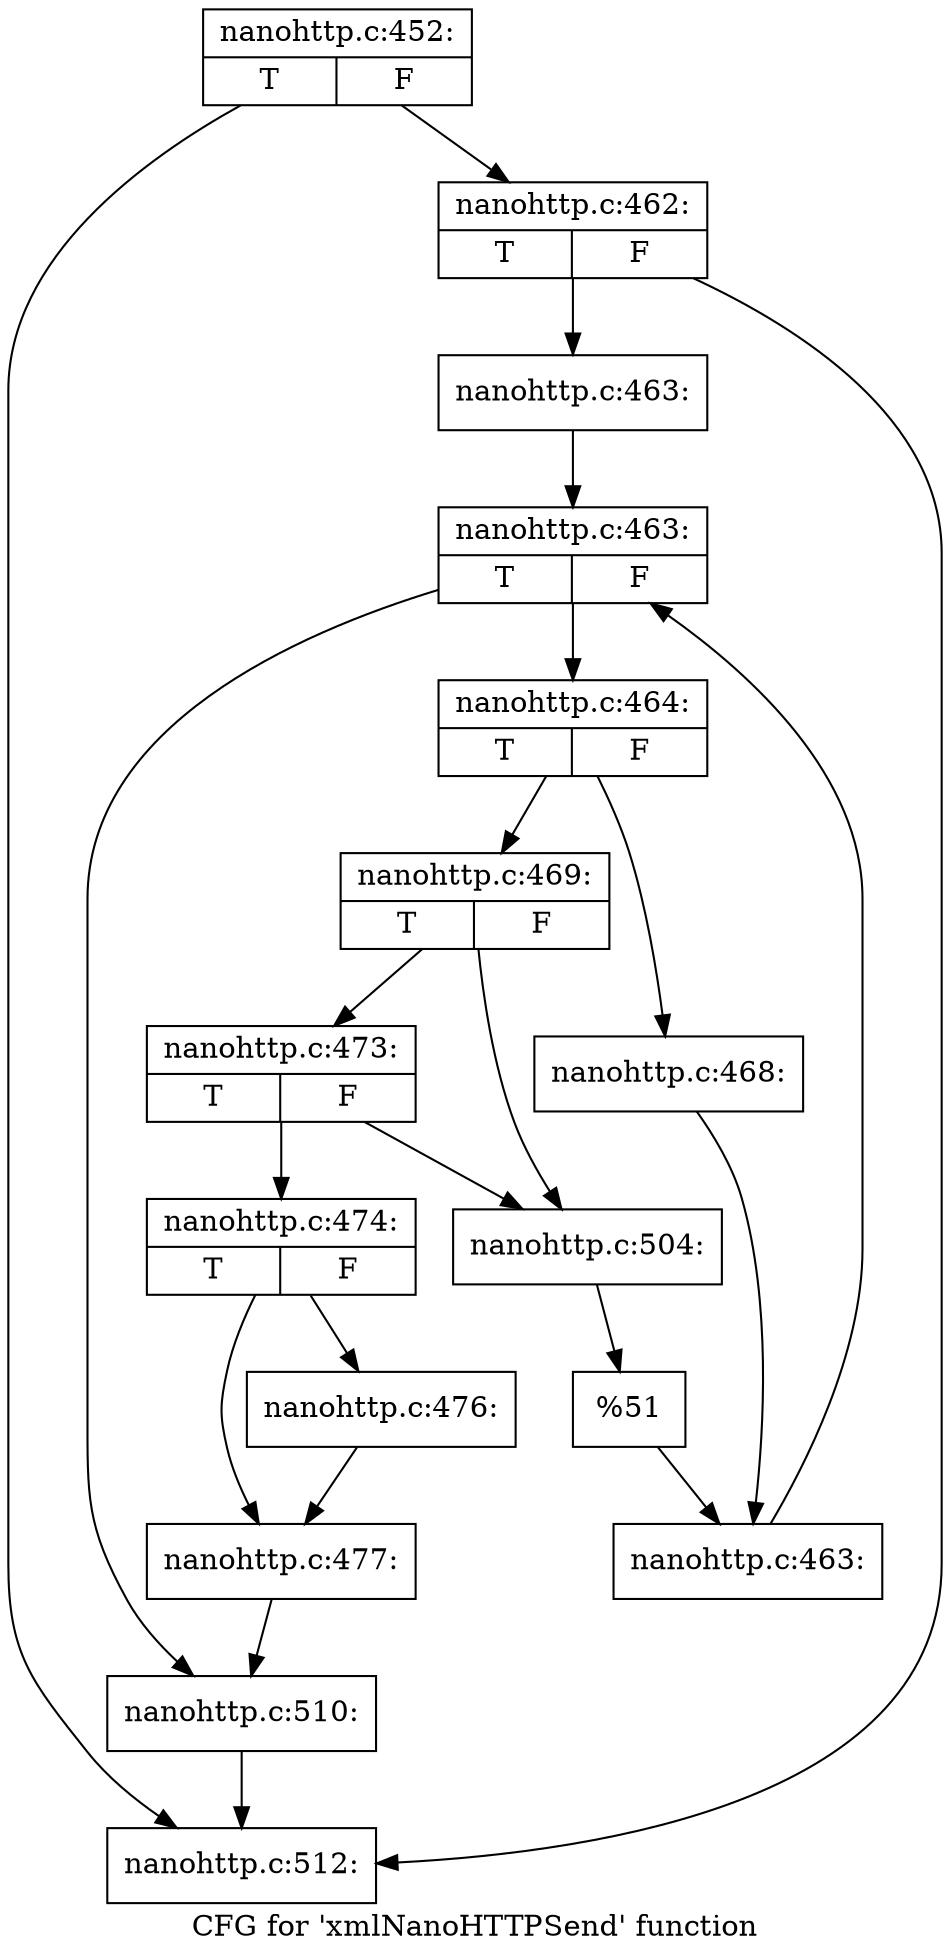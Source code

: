 digraph "CFG for 'xmlNanoHTTPSend' function" {
	label="CFG for 'xmlNanoHTTPSend' function";

	Node0x449ccc0 [shape=record,label="{nanohttp.c:452:|{<s0>T|<s1>F}}"];
	Node0x449ccc0 -> Node0x449ef80;
	Node0x449ccc0 -> Node0x449ef30;
	Node0x449ef80 [shape=record,label="{nanohttp.c:462:|{<s0>T|<s1>F}}"];
	Node0x449ef80 -> Node0x449eee0;
	Node0x449ef80 -> Node0x449ef30;
	Node0x449eee0 [shape=record,label="{nanohttp.c:463:}"];
	Node0x449eee0 -> Node0x449f6b0;
	Node0x449f6b0 [shape=record,label="{nanohttp.c:463:|{<s0>T|<s1>F}}"];
	Node0x449f6b0 -> Node0x449fa70;
	Node0x449f6b0 -> Node0x449f870;
	Node0x449fa70 [shape=record,label="{nanohttp.c:464:|{<s0>T|<s1>F}}"];
	Node0x449fa70 -> Node0x44a0770;
	Node0x449fa70 -> Node0x44a0f70;
	Node0x44a0770 [shape=record,label="{nanohttp.c:468:}"];
	Node0x44a0770 -> Node0x44a0aa0;
	Node0x44a0f70 [shape=record,label="{nanohttp.c:469:|{<s0>T|<s1>F}}"];
	Node0x44a0f70 -> Node0x44a14a0;
	Node0x44a0f70 -> Node0x44a1450;
	Node0x44a14a0 [shape=record,label="{nanohttp.c:473:|{<s0>T|<s1>F}}"];
	Node0x44a14a0 -> Node0x44a13b0;
	Node0x44a14a0 -> Node0x44a1450;
	Node0x44a13b0 [shape=record,label="{nanohttp.c:474:|{<s0>T|<s1>F}}"];
	Node0x44a13b0 -> Node0x44a1d40;
	Node0x44a13b0 -> Node0x44a1d90;
	Node0x44a1d40 [shape=record,label="{nanohttp.c:476:}"];
	Node0x44a1d40 -> Node0x44a1d90;
	Node0x44a1d90 [shape=record,label="{nanohttp.c:477:}"];
	Node0x44a1d90 -> Node0x449f870;
	Node0x44a1450 [shape=record,label="{nanohttp.c:504:}"];
	Node0x44a1450 -> Node0x44a1400;
	Node0x44a1400 [shape=record,label="{%51}"];
	Node0x44a1400 -> Node0x44a0aa0;
	Node0x44a0aa0 [shape=record,label="{nanohttp.c:463:}"];
	Node0x44a0aa0 -> Node0x449f6b0;
	Node0x449f870 [shape=record,label="{nanohttp.c:510:}"];
	Node0x449f870 -> Node0x449ef30;
	Node0x449ef30 [shape=record,label="{nanohttp.c:512:}"];
}
